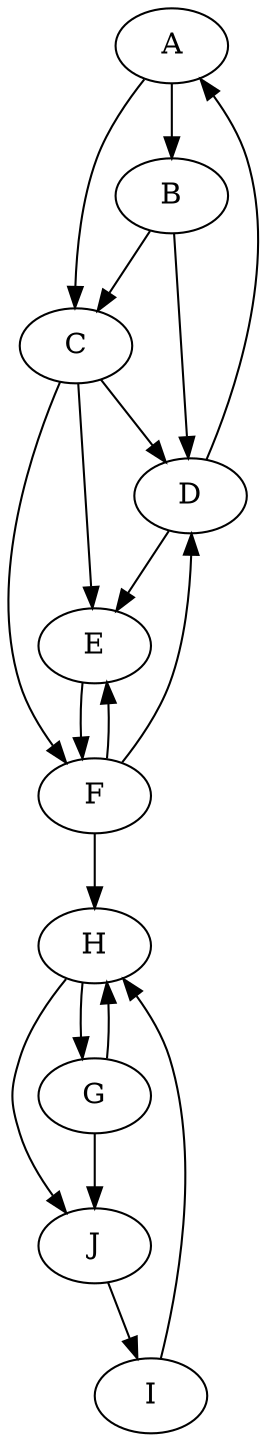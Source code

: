 digraph {
A -> B
A -> C
B -> C
B -> D
C -> D
C -> E
C -> F
D -> A
D -> E
E -> F
F -> D
F -> E
F -> H
G -> H
G -> J
H -> G
H -> J
I -> H
J -> I
}
